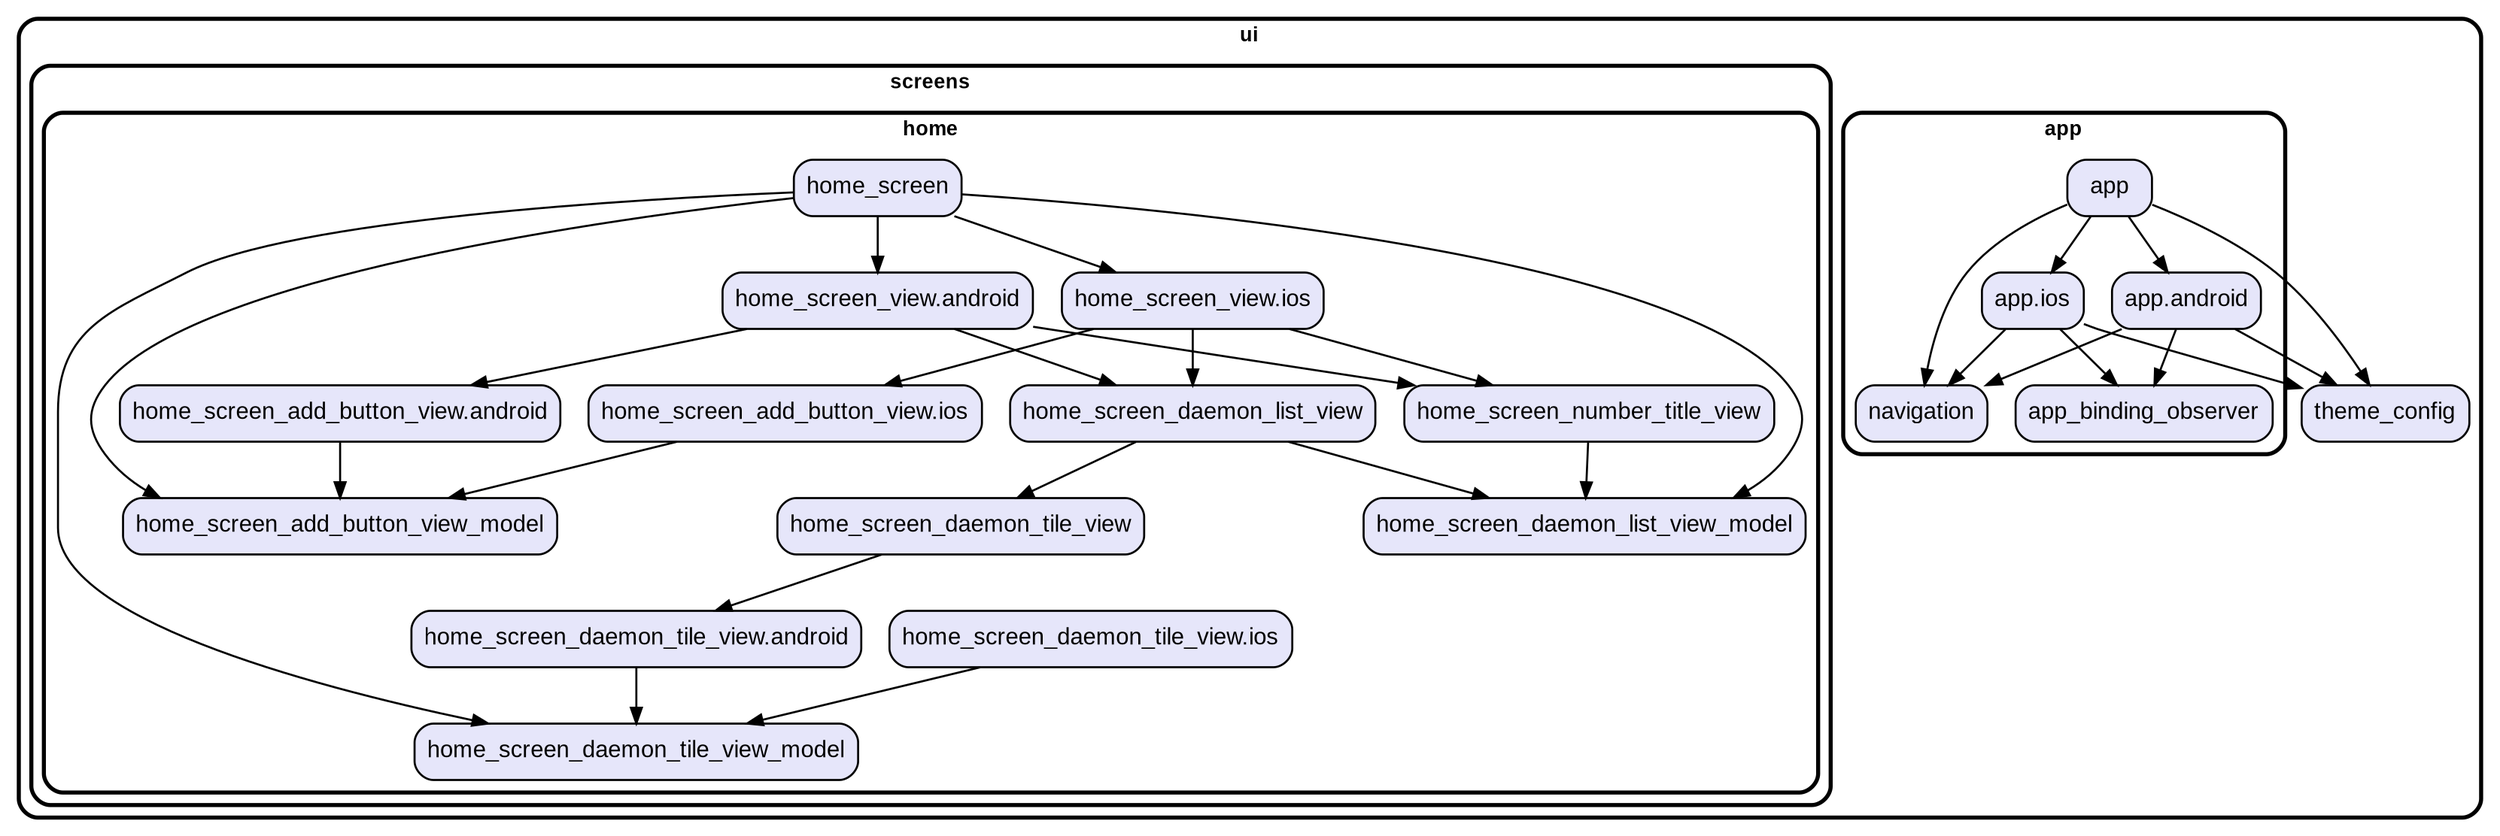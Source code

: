 digraph "" {
  graph [style=rounded fontname="Arial Black" fontsize=13 penwidth=2.6];
  node [shape=rect style="filled,rounded" fontname=Arial fontsize=15 fillcolor=Lavender penwidth=1.3];
  edge [penwidth=1.3];
  "/app/app.android.dart" [label="app.android"];
  "/app/app_binding_observer.dart" [label="app_binding_observer"];
  "/app/app.ios.dart" [label="app.ios"];
  "/app/navigation.dart" [label="navigation"];
  "/app/app.dart" [label="app"];
  "/screens/home/home_screen_daemon_tile_view.ios.dart" [label="home_screen_daemon_tile_view.ios"];
  "/screens/home/home_screen_number_title_view.dart" [label="home_screen_number_title_view"];
  "/screens/home/home_screen_add_button_view_model.dart" [label="home_screen_add_button_view_model"];
  "/screens/home/home_screen_add_button_view.android.dart" [label="home_screen_add_button_view.android"];
  "/screens/home/home_screen_view.android.dart" [label="home_screen_view.android"];
  "/screens/home/home_screen_view.ios.dart" [label="home_screen_view.ios"];
  "/screens/home/home_screen_daemon_tile_view_model.dart" [label="home_screen_daemon_tile_view_model"];
  "/screens/home/home_screen_daemon_list_view_model.dart" [label="home_screen_daemon_list_view_model"];
  "/screens/home/home_screen_daemon_tile_view.android.dart" [label="home_screen_daemon_tile_view.android"];
  "/screens/home/home_screen_daemon_list_view.dart" [label="home_screen_daemon_list_view"];
  "/screens/home/home_screen.dart" [label="home_screen"];
  "/screens/home/home_screen_add_button_view.ios.dart" [label="home_screen_add_button_view.ios"];
  "/screens/home/home_screen_daemon_tile_view.dart" [label="home_screen_daemon_tile_view"];
  "/theme_config.dart" [label="theme_config"];
  subgraph "cluster~" {
    label="ui";
    "/theme_config.dart";
    subgraph "cluster~/app" {
      label="app";
      "/app/app.android.dart";
      "/app/app_binding_observer.dart";
      "/app/app.ios.dart";
      "/app/navigation.dart";
      "/app/app.dart";
    }
    subgraph "cluster~/screens" {
      label="screens";
      subgraph "cluster~/screens/home" {
        label="home";
        "/screens/home/home_screen_daemon_tile_view.ios.dart";
        "/screens/home/home_screen_number_title_view.dart";
        "/screens/home/home_screen_add_button_view_model.dart";
        "/screens/home/home_screen_add_button_view.android.dart";
        "/screens/home/home_screen_view.android.dart";
        "/screens/home/home_screen_view.ios.dart";
        "/screens/home/home_screen_daemon_tile_view_model.dart";
        "/screens/home/home_screen_daemon_list_view_model.dart";
        "/screens/home/home_screen_daemon_tile_view.android.dart";
        "/screens/home/home_screen_daemon_list_view.dart";
        "/screens/home/home_screen.dart";
        "/screens/home/home_screen_add_button_view.ios.dart";
        "/screens/home/home_screen_daemon_tile_view.dart";
      }
    }
  }
  "/app/app.android.dart" -> "/app/app_binding_observer.dart";
  "/app/app.android.dart" -> "/app/navigation.dart";
  "/app/app.android.dart" -> "/theme_config.dart";
  "/app/app.ios.dart" -> "/app/app_binding_observer.dart";
  "/app/app.ios.dart" -> "/app/navigation.dart";
  "/app/app.ios.dart" -> "/theme_config.dart";
  "/app/app.dart" -> "/app/app.android.dart";
  "/app/app.dart" -> "/app/app.ios.dart";
  "/app/app.dart" -> "/app/navigation.dart";
  "/app/app.dart" -> "/theme_config.dart";
  "/screens/home/home_screen_daemon_tile_view.ios.dart" -> "/screens/home/home_screen_daemon_tile_view_model.dart";
  "/screens/home/home_screen_number_title_view.dart" -> "/screens/home/home_screen_daemon_list_view_model.dart";
  "/screens/home/home_screen_add_button_view.android.dart" -> "/screens/home/home_screen_add_button_view_model.dart";
  "/screens/home/home_screen_view.android.dart" -> "/screens/home/home_screen_add_button_view.android.dart";
  "/screens/home/home_screen_view.android.dart" -> "/screens/home/home_screen_daemon_list_view.dart";
  "/screens/home/home_screen_view.android.dart" -> "/screens/home/home_screen_number_title_view.dart";
  "/screens/home/home_screen_view.ios.dart" -> "/screens/home/home_screen_add_button_view.ios.dart";
  "/screens/home/home_screen_view.ios.dart" -> "/screens/home/home_screen_daemon_list_view.dart";
  "/screens/home/home_screen_view.ios.dart" -> "/screens/home/home_screen_number_title_view.dart";
  "/screens/home/home_screen_daemon_tile_view.android.dart" -> "/screens/home/home_screen_daemon_tile_view_model.dart";
  "/screens/home/home_screen_daemon_list_view.dart" -> "/screens/home/home_screen_daemon_list_view_model.dart";
  "/screens/home/home_screen_daemon_list_view.dart" -> "/screens/home/home_screen_daemon_tile_view.dart";
  "/screens/home/home_screen.dart" -> "/screens/home/home_screen_add_button_view_model.dart";
  "/screens/home/home_screen.dart" -> "/screens/home/home_screen_daemon_list_view_model.dart";
  "/screens/home/home_screen.dart" -> "/screens/home/home_screen_daemon_tile_view_model.dart";
  "/screens/home/home_screen.dart" -> "/screens/home/home_screen_view.android.dart";
  "/screens/home/home_screen.dart" -> "/screens/home/home_screen_view.ios.dart";
  "/screens/home/home_screen_add_button_view.ios.dart" -> "/screens/home/home_screen_add_button_view_model.dart";
  "/screens/home/home_screen_daemon_tile_view.dart" -> "/screens/home/home_screen_daemon_tile_view.android.dart";
}
